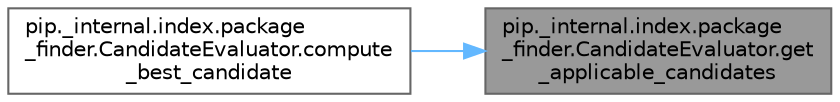 digraph "pip._internal.index.package_finder.CandidateEvaluator.get_applicable_candidates"
{
 // LATEX_PDF_SIZE
  bgcolor="transparent";
  edge [fontname=Helvetica,fontsize=10,labelfontname=Helvetica,labelfontsize=10];
  node [fontname=Helvetica,fontsize=10,shape=box,height=0.2,width=0.4];
  rankdir="RL";
  Node1 [id="Node000001",label="pip._internal.index.package\l_finder.CandidateEvaluator.get\l_applicable_candidates",height=0.2,width=0.4,color="gray40", fillcolor="grey60", style="filled", fontcolor="black",tooltip=" "];
  Node1 -> Node2 [id="edge1_Node000001_Node000002",dir="back",color="steelblue1",style="solid",tooltip=" "];
  Node2 [id="Node000002",label="pip._internal.index.package\l_finder.CandidateEvaluator.compute\l_best_candidate",height=0.2,width=0.4,color="grey40", fillcolor="white", style="filled",URL="$classpip_1_1__internal_1_1index_1_1package__finder_1_1_candidate_evaluator.html#a1ea5034beaaa6719317305e284481e11",tooltip=" "];
}
